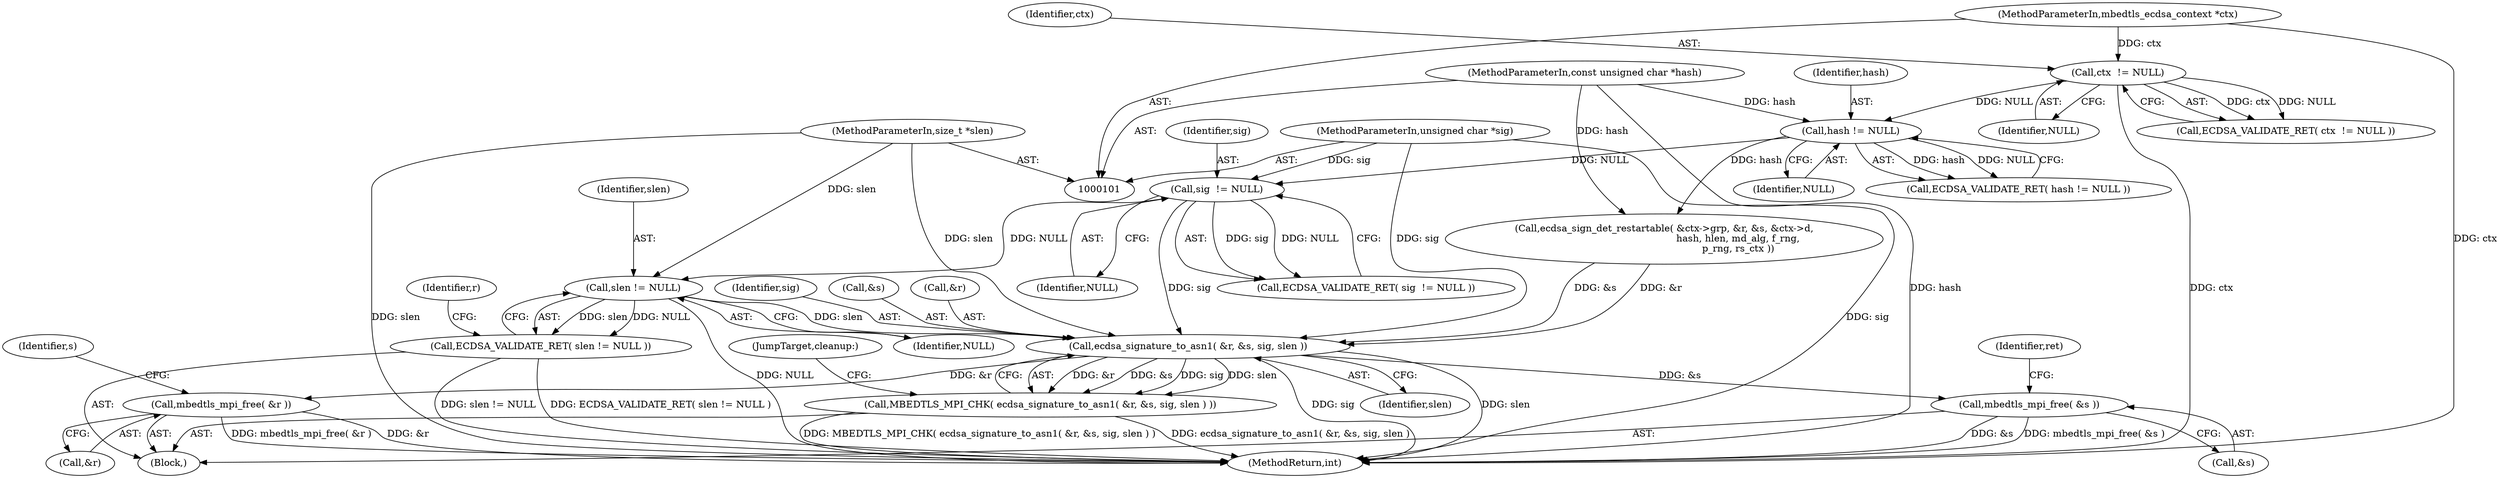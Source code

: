 digraph "0_mbedtls_33f66ba6fd234114aa37f0209dac031bb2870a9b_3@pointer" {
"1000128" [label="(Call,slen != NULL)"];
"1000107" [label="(MethodParameterIn,size_t *slen)"];
"1000124" [label="(Call,sig  != NULL)"];
"1000106" [label="(MethodParameterIn,unsigned char *sig)"];
"1000120" [label="(Call,hash != NULL)"];
"1000104" [label="(MethodParameterIn,const unsigned char *hash)"];
"1000116" [label="(Call,ctx  != NULL)"];
"1000102" [label="(MethodParameterIn,mbedtls_ecdsa_context *ctx)"];
"1000127" [label="(Call,ECDSA_VALIDATE_RET( slen != NULL ))"];
"1000158" [label="(Call,ecdsa_signature_to_asn1( &r, &s, sig, slen ))"];
"1000157" [label="(Call,MBEDTLS_MPI_CHK( ecdsa_signature_to_asn1( &r, &s, sig, slen ) ))"];
"1000166" [label="(Call,mbedtls_mpi_free( &r ))"];
"1000169" [label="(Call,mbedtls_mpi_free( &s ))"];
"1000157" [label="(Call,MBEDTLS_MPI_CHK( ecdsa_signature_to_asn1( &r, &s, sig, slen ) ))"];
"1000117" [label="(Identifier,ctx)"];
"1000119" [label="(Call,ECDSA_VALIDATE_RET( hash != NULL ))"];
"1000138" [label="(Call,ecdsa_sign_det_restartable( &ctx->grp, &r, &s, &ctx->d,\n                                                 hash, hlen, md_alg, f_rng,\n                                                 p_rng, rs_ctx ))"];
"1000115" [label="(Call,ECDSA_VALIDATE_RET( ctx  != NULL ))"];
"1000123" [label="(Call,ECDSA_VALIDATE_RET( sig  != NULL ))"];
"1000163" [label="(Identifier,sig)"];
"1000118" [label="(Identifier,NULL)"];
"1000173" [label="(Identifier,ret)"];
"1000170" [label="(Call,&s)"];
"1000161" [label="(Call,&s)"];
"1000129" [label="(Identifier,slen)"];
"1000164" [label="(Identifier,slen)"];
"1000111" [label="(Block,)"];
"1000174" [label="(MethodReturn,int)"];
"1000169" [label="(Call,mbedtls_mpi_free( &s ))"];
"1000106" [label="(MethodParameterIn,unsigned char *sig)"];
"1000165" [label="(JumpTarget,cleanup:)"];
"1000133" [label="(Identifier,r)"];
"1000107" [label="(MethodParameterIn,size_t *slen)"];
"1000122" [label="(Identifier,NULL)"];
"1000104" [label="(MethodParameterIn,const unsigned char *hash)"];
"1000128" [label="(Call,slen != NULL)"];
"1000126" [label="(Identifier,NULL)"];
"1000102" [label="(MethodParameterIn,mbedtls_ecdsa_context *ctx)"];
"1000125" [label="(Identifier,sig)"];
"1000158" [label="(Call,ecdsa_signature_to_asn1( &r, &s, sig, slen ))"];
"1000116" [label="(Call,ctx  != NULL)"];
"1000120" [label="(Call,hash != NULL)"];
"1000167" [label="(Call,&r)"];
"1000127" [label="(Call,ECDSA_VALIDATE_RET( slen != NULL ))"];
"1000171" [label="(Identifier,s)"];
"1000130" [label="(Identifier,NULL)"];
"1000159" [label="(Call,&r)"];
"1000166" [label="(Call,mbedtls_mpi_free( &r ))"];
"1000121" [label="(Identifier,hash)"];
"1000124" [label="(Call,sig  != NULL)"];
"1000128" -> "1000127"  [label="AST: "];
"1000128" -> "1000130"  [label="CFG: "];
"1000129" -> "1000128"  [label="AST: "];
"1000130" -> "1000128"  [label="AST: "];
"1000127" -> "1000128"  [label="CFG: "];
"1000128" -> "1000174"  [label="DDG: NULL"];
"1000128" -> "1000127"  [label="DDG: slen"];
"1000128" -> "1000127"  [label="DDG: NULL"];
"1000107" -> "1000128"  [label="DDG: slen"];
"1000124" -> "1000128"  [label="DDG: NULL"];
"1000128" -> "1000158"  [label="DDG: slen"];
"1000107" -> "1000101"  [label="AST: "];
"1000107" -> "1000174"  [label="DDG: slen"];
"1000107" -> "1000158"  [label="DDG: slen"];
"1000124" -> "1000123"  [label="AST: "];
"1000124" -> "1000126"  [label="CFG: "];
"1000125" -> "1000124"  [label="AST: "];
"1000126" -> "1000124"  [label="AST: "];
"1000123" -> "1000124"  [label="CFG: "];
"1000124" -> "1000123"  [label="DDG: sig"];
"1000124" -> "1000123"  [label="DDG: NULL"];
"1000106" -> "1000124"  [label="DDG: sig"];
"1000120" -> "1000124"  [label="DDG: NULL"];
"1000124" -> "1000158"  [label="DDG: sig"];
"1000106" -> "1000101"  [label="AST: "];
"1000106" -> "1000174"  [label="DDG: sig"];
"1000106" -> "1000158"  [label="DDG: sig"];
"1000120" -> "1000119"  [label="AST: "];
"1000120" -> "1000122"  [label="CFG: "];
"1000121" -> "1000120"  [label="AST: "];
"1000122" -> "1000120"  [label="AST: "];
"1000119" -> "1000120"  [label="CFG: "];
"1000120" -> "1000119"  [label="DDG: hash"];
"1000120" -> "1000119"  [label="DDG: NULL"];
"1000104" -> "1000120"  [label="DDG: hash"];
"1000116" -> "1000120"  [label="DDG: NULL"];
"1000120" -> "1000138"  [label="DDG: hash"];
"1000104" -> "1000101"  [label="AST: "];
"1000104" -> "1000174"  [label="DDG: hash"];
"1000104" -> "1000138"  [label="DDG: hash"];
"1000116" -> "1000115"  [label="AST: "];
"1000116" -> "1000118"  [label="CFG: "];
"1000117" -> "1000116"  [label="AST: "];
"1000118" -> "1000116"  [label="AST: "];
"1000115" -> "1000116"  [label="CFG: "];
"1000116" -> "1000174"  [label="DDG: ctx"];
"1000116" -> "1000115"  [label="DDG: ctx"];
"1000116" -> "1000115"  [label="DDG: NULL"];
"1000102" -> "1000116"  [label="DDG: ctx"];
"1000102" -> "1000101"  [label="AST: "];
"1000102" -> "1000174"  [label="DDG: ctx"];
"1000127" -> "1000111"  [label="AST: "];
"1000133" -> "1000127"  [label="CFG: "];
"1000127" -> "1000174"  [label="DDG: ECDSA_VALIDATE_RET( slen != NULL )"];
"1000127" -> "1000174"  [label="DDG: slen != NULL"];
"1000158" -> "1000157"  [label="AST: "];
"1000158" -> "1000164"  [label="CFG: "];
"1000159" -> "1000158"  [label="AST: "];
"1000161" -> "1000158"  [label="AST: "];
"1000163" -> "1000158"  [label="AST: "];
"1000164" -> "1000158"  [label="AST: "];
"1000157" -> "1000158"  [label="CFG: "];
"1000158" -> "1000174"  [label="DDG: sig"];
"1000158" -> "1000174"  [label="DDG: slen"];
"1000158" -> "1000157"  [label="DDG: &r"];
"1000158" -> "1000157"  [label="DDG: &s"];
"1000158" -> "1000157"  [label="DDG: sig"];
"1000158" -> "1000157"  [label="DDG: slen"];
"1000138" -> "1000158"  [label="DDG: &r"];
"1000138" -> "1000158"  [label="DDG: &s"];
"1000158" -> "1000166"  [label="DDG: &r"];
"1000158" -> "1000169"  [label="DDG: &s"];
"1000157" -> "1000111"  [label="AST: "];
"1000165" -> "1000157"  [label="CFG: "];
"1000157" -> "1000174"  [label="DDG: MBEDTLS_MPI_CHK( ecdsa_signature_to_asn1( &r, &s, sig, slen ) )"];
"1000157" -> "1000174"  [label="DDG: ecdsa_signature_to_asn1( &r, &s, sig, slen )"];
"1000166" -> "1000111"  [label="AST: "];
"1000166" -> "1000167"  [label="CFG: "];
"1000167" -> "1000166"  [label="AST: "];
"1000171" -> "1000166"  [label="CFG: "];
"1000166" -> "1000174"  [label="DDG: mbedtls_mpi_free( &r )"];
"1000166" -> "1000174"  [label="DDG: &r"];
"1000169" -> "1000111"  [label="AST: "];
"1000169" -> "1000170"  [label="CFG: "];
"1000170" -> "1000169"  [label="AST: "];
"1000173" -> "1000169"  [label="CFG: "];
"1000169" -> "1000174"  [label="DDG: mbedtls_mpi_free( &s )"];
"1000169" -> "1000174"  [label="DDG: &s"];
}
